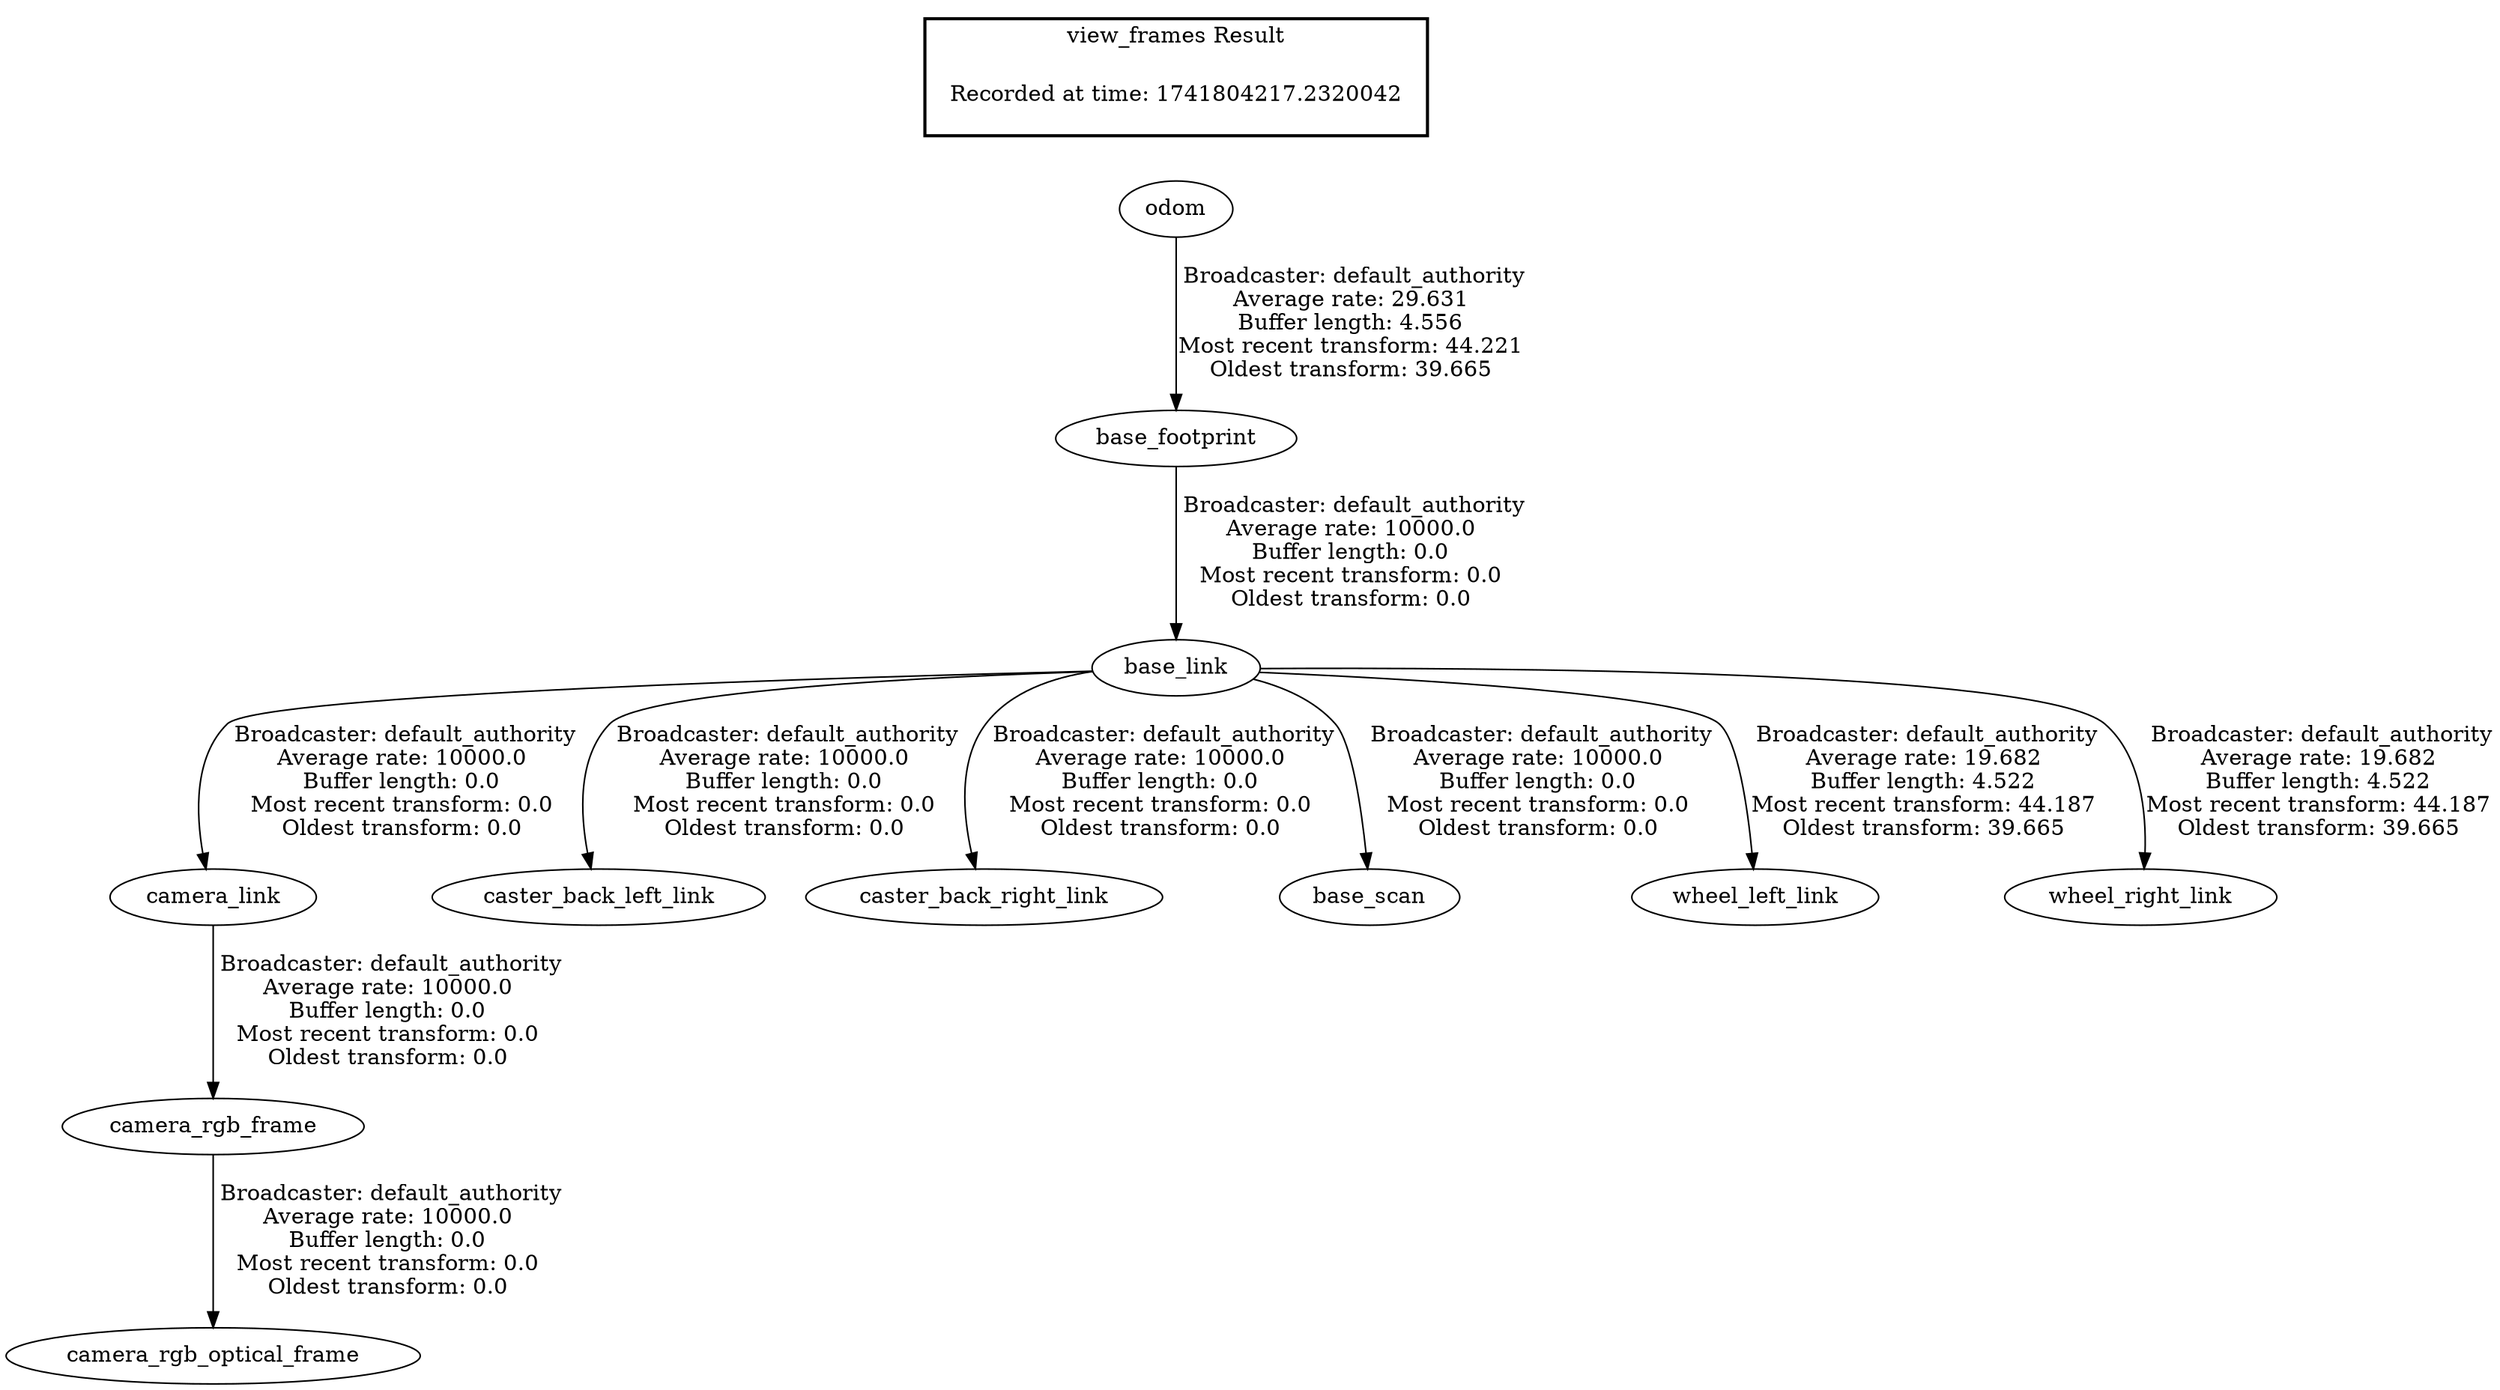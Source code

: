 digraph G {
"odom" -> "base_footprint"[label=" Broadcaster: default_authority\nAverage rate: 29.631\nBuffer length: 4.556\nMost recent transform: 44.221\nOldest transform: 39.665\n"];
"base_footprint" -> "base_link"[label=" Broadcaster: default_authority\nAverage rate: 10000.0\nBuffer length: 0.0\nMost recent transform: 0.0\nOldest transform: 0.0\n"];
"base_link" -> "camera_link"[label=" Broadcaster: default_authority\nAverage rate: 10000.0\nBuffer length: 0.0\nMost recent transform: 0.0\nOldest transform: 0.0\n"];
"camera_link" -> "camera_rgb_frame"[label=" Broadcaster: default_authority\nAverage rate: 10000.0\nBuffer length: 0.0\nMost recent transform: 0.0\nOldest transform: 0.0\n"];
"camera_rgb_frame" -> "camera_rgb_optical_frame"[label=" Broadcaster: default_authority\nAverage rate: 10000.0\nBuffer length: 0.0\nMost recent transform: 0.0\nOldest transform: 0.0\n"];
"base_link" -> "caster_back_left_link"[label=" Broadcaster: default_authority\nAverage rate: 10000.0\nBuffer length: 0.0\nMost recent transform: 0.0\nOldest transform: 0.0\n"];
"base_link" -> "caster_back_right_link"[label=" Broadcaster: default_authority\nAverage rate: 10000.0\nBuffer length: 0.0\nMost recent transform: 0.0\nOldest transform: 0.0\n"];
"base_link" -> "base_scan"[label=" Broadcaster: default_authority\nAverage rate: 10000.0\nBuffer length: 0.0\nMost recent transform: 0.0\nOldest transform: 0.0\n"];
"base_link" -> "wheel_left_link"[label=" Broadcaster: default_authority\nAverage rate: 19.682\nBuffer length: 4.522\nMost recent transform: 44.187\nOldest transform: 39.665\n"];
"base_link" -> "wheel_right_link"[label=" Broadcaster: default_authority\nAverage rate: 19.682\nBuffer length: 4.522\nMost recent transform: 44.187\nOldest transform: 39.665\n"];
edge [style=invis];
 subgraph cluster_legend { style=bold; color=black; label ="view_frames Result";
"Recorded at time: 1741804217.2320042"[ shape=plaintext ] ;
}->"odom";
}